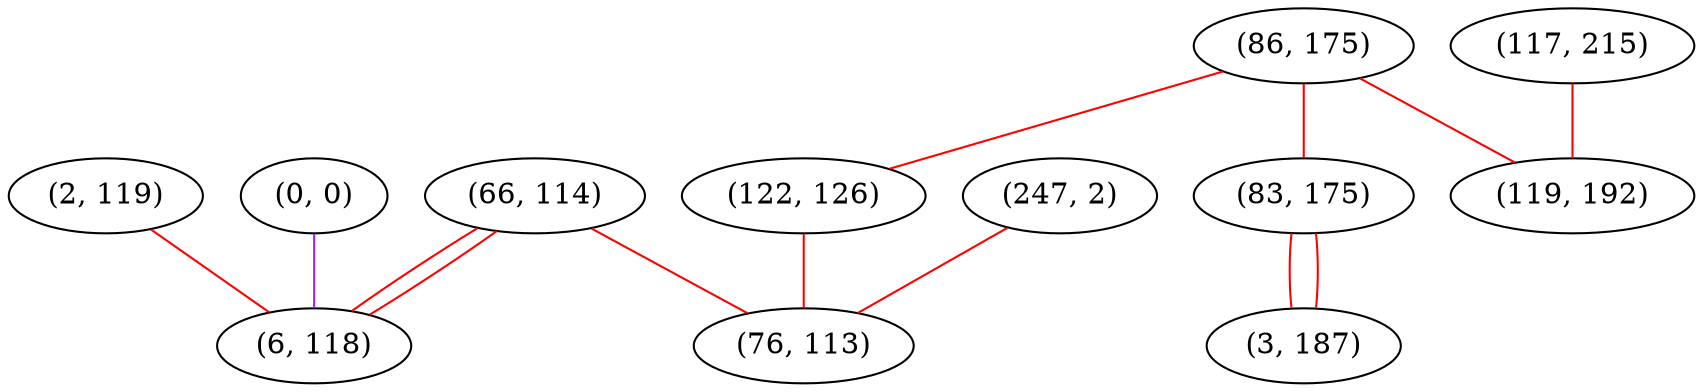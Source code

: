 graph "" {
"(0, 0)";
"(66, 114)";
"(117, 215)";
"(86, 175)";
"(247, 2)";
"(2, 119)";
"(83, 175)";
"(122, 126)";
"(76, 113)";
"(6, 118)";
"(119, 192)";
"(3, 187)";
"(0, 0)" -- "(6, 118)"  [color=purple, key=0, weight=4];
"(66, 114)" -- "(76, 113)"  [color=red, key=0, weight=1];
"(66, 114)" -- "(6, 118)"  [color=red, key=0, weight=1];
"(66, 114)" -- "(6, 118)"  [color=red, key=1, weight=1];
"(117, 215)" -- "(119, 192)"  [color=red, key=0, weight=1];
"(86, 175)" -- "(83, 175)"  [color=red, key=0, weight=1];
"(86, 175)" -- "(122, 126)"  [color=red, key=0, weight=1];
"(86, 175)" -- "(119, 192)"  [color=red, key=0, weight=1];
"(247, 2)" -- "(76, 113)"  [color=red, key=0, weight=1];
"(2, 119)" -- "(6, 118)"  [color=red, key=0, weight=1];
"(83, 175)" -- "(3, 187)"  [color=red, key=0, weight=1];
"(83, 175)" -- "(3, 187)"  [color=red, key=1, weight=1];
"(122, 126)" -- "(76, 113)"  [color=red, key=0, weight=1];
}
